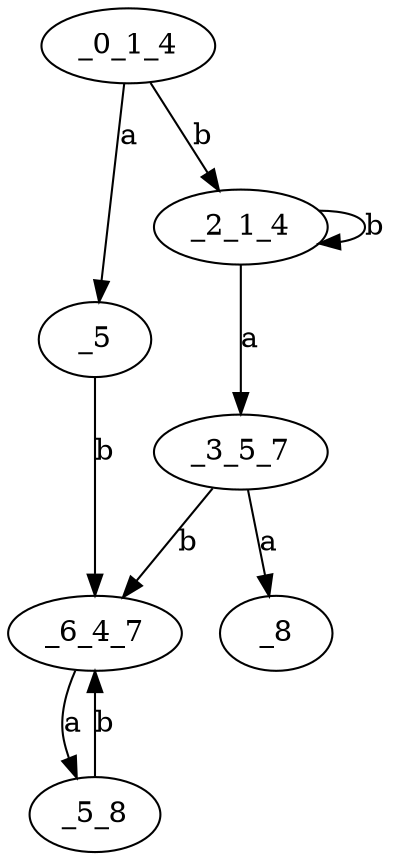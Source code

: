 digraph G {
_0_1_4->_5 [label="a"]
_0_1_4->_2_1_4 [label="b"]
_5->_6_4_7 [label="b"]
_2_1_4->_3_5_7 [label="a"]
_2_1_4->_2_1_4 [label="b"]
_6_4_7->_5_8 [label="a"]
_3_5_7->_8 [label="a"]
_3_5_7->_6_4_7 [label="b"]
_5_8->_6_4_7 [label="b"]
}

